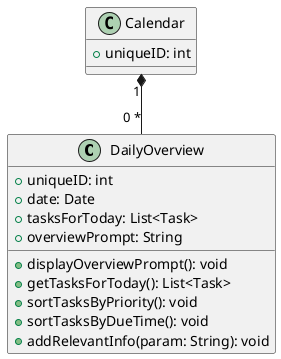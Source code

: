 @startuml

class DailyOverview {
    +uniqueID: int
    +date: Date
    +tasksForToday: List<Task>
    +overviewPrompt: String

    +displayOverviewPrompt(): void
    +getTasksForToday(): List<Task>
    +sortTasksByPriority(): void
    +sortTasksByDueTime(): void
    +addRelevantInfo(param: String): void
}

class Calendar {
    +uniqueID: int
}

Calendar "1" *-- "0 *" DailyOverview

@enduml
